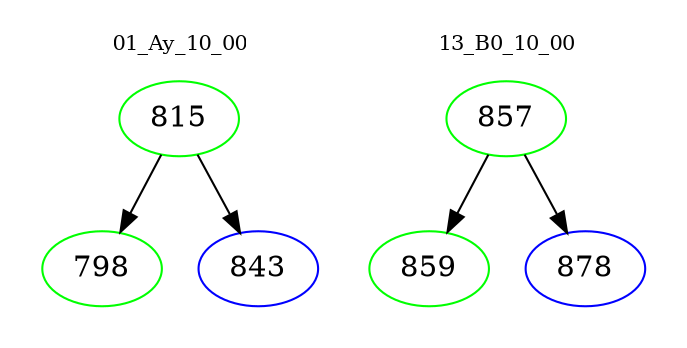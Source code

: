 digraph{
subgraph cluster_0 {
color = white
label = "01_Ay_10_00";
fontsize=10;
T0_815 [label="815", color="green"]
T0_815 -> T0_798 [color="black"]
T0_798 [label="798", color="green"]
T0_815 -> T0_843 [color="black"]
T0_843 [label="843", color="blue"]
}
subgraph cluster_1 {
color = white
label = "13_B0_10_00";
fontsize=10;
T1_857 [label="857", color="green"]
T1_857 -> T1_859 [color="black"]
T1_859 [label="859", color="green"]
T1_857 -> T1_878 [color="black"]
T1_878 [label="878", color="blue"]
}
}
